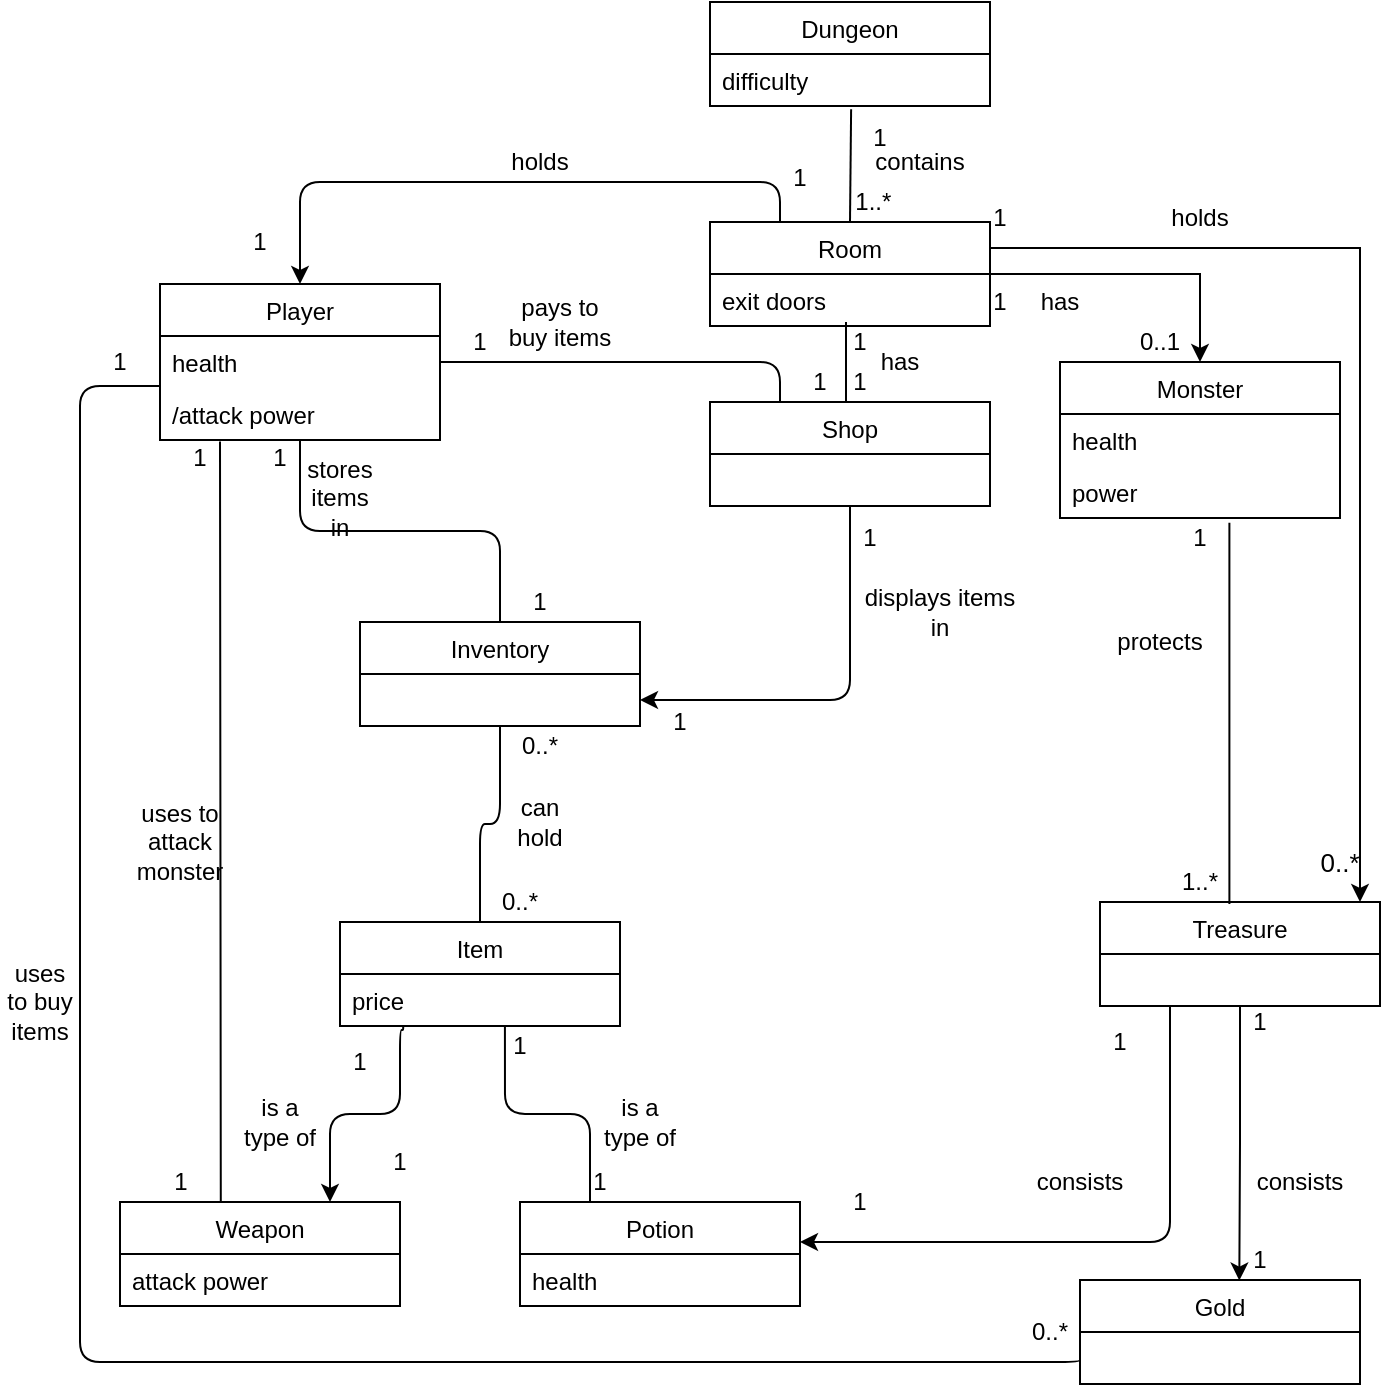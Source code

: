 <mxfile version="14.4.3" type="device"><diagram id="jh66l_IsgjTNY8AxcWGC" name="Page-1"><mxGraphModel dx="1100" dy="784" grid="1" gridSize="10" guides="1" tooltips="1" connect="1" arrows="1" fold="1" page="1" pageScale="1" pageWidth="850" pageHeight="1100" math="0" shadow="0"><root><mxCell id="0"/><mxCell id="1" parent="0"/><mxCell id="UYBUeqFoWSDo8eOxI7jC-110" style="edgeStyle=orthogonalEdgeStyle;rounded=1;orthogonalLoop=1;jettySize=auto;html=1;entryX=0.5;entryY=0;entryDx=0;entryDy=0;endArrow=none;endFill=0;" parent="1" source="UYBUeqFoWSDo8eOxI7jC-1" target="UYBUeqFoWSDo8eOxI7jC-25" edge="1"><mxGeometry relative="1" as="geometry"/></mxCell><mxCell id="UYBUeqFoWSDo8eOxI7jC-1" value="Player" style="swimlane;fontStyle=0;childLayout=stackLayout;horizontal=1;startSize=26;fillColor=none;horizontalStack=0;resizeParent=1;resizeParentMax=0;resizeLast=0;collapsible=1;marginBottom=0;" parent="1" vertex="1"><mxGeometry x="150" y="171" width="140" height="78" as="geometry"/></mxCell><mxCell id="UYBUeqFoWSDo8eOxI7jC-45" value="health" style="text;strokeColor=none;fillColor=none;align=left;verticalAlign=top;spacingLeft=4;spacingRight=4;overflow=hidden;rotatable=0;points=[[0,0.5],[1,0.5]];portConstraint=eastwest;" parent="UYBUeqFoWSDo8eOxI7jC-1" vertex="1"><mxGeometry y="26" width="140" height="26" as="geometry"/></mxCell><mxCell id="UYBUeqFoWSDo8eOxI7jC-47" value="/attack power" style="text;strokeColor=none;fillColor=none;align=left;verticalAlign=top;spacingLeft=4;spacingRight=4;overflow=hidden;rotatable=0;points=[[0,0.5],[1,0.5]];portConstraint=eastwest;" parent="UYBUeqFoWSDo8eOxI7jC-1" vertex="1"><mxGeometry y="52" width="140" height="26" as="geometry"/></mxCell><mxCell id="UYBUeqFoWSDo8eOxI7jC-5" value="Shop" style="swimlane;fontStyle=0;childLayout=stackLayout;horizontal=1;startSize=26;fillColor=none;horizontalStack=0;resizeParent=1;resizeParentMax=0;resizeLast=0;collapsible=1;marginBottom=0;" parent="1" vertex="1"><mxGeometry x="425" y="230" width="140" height="52" as="geometry"/></mxCell><mxCell id="UYBUeqFoWSDo8eOxI7jC-13" value="Dungeon" style="swimlane;fontStyle=0;childLayout=stackLayout;horizontal=1;startSize=26;fillColor=none;horizontalStack=0;resizeParent=1;resizeParentMax=0;resizeLast=0;collapsible=1;marginBottom=0;" parent="1" vertex="1"><mxGeometry x="425" y="30" width="140" height="52" as="geometry"/></mxCell><mxCell id="UYBUeqFoWSDo8eOxI7jC-15" value="difficulty" style="text;strokeColor=none;fillColor=none;align=left;verticalAlign=top;spacingLeft=4;spacingRight=4;overflow=hidden;rotatable=0;points=[[0,0.5],[1,0.5]];portConstraint=eastwest;" parent="UYBUeqFoWSDo8eOxI7jC-13" vertex="1"><mxGeometry y="26" width="140" height="26" as="geometry"/></mxCell><mxCell id="UYBUeqFoWSDo8eOxI7jC-197" style="edgeStyle=orthogonalEdgeStyle;rounded=1;orthogonalLoop=1;jettySize=auto;html=1;exitX=0.75;exitY=0;exitDx=0;exitDy=0;entryX=1.04;entryY=-0.4;entryDx=0;entryDy=0;entryPerimeter=0;startArrow=classic;startFill=1;endArrow=none;endFill=0;" parent="1" source="UYBUeqFoWSDo8eOxI7jC-17" target="UYBUeqFoWSDo8eOxI7jC-198" edge="1"><mxGeometry relative="1" as="geometry"><Array as="points"><mxPoint x="235" y="586"/><mxPoint x="270" y="586"/><mxPoint x="270" y="544"/><mxPoint x="272" y="544"/></Array></mxGeometry></mxCell><mxCell id="UYBUeqFoWSDo8eOxI7jC-17" value="Weapon" style="swimlane;fontStyle=0;childLayout=stackLayout;horizontal=1;startSize=26;fillColor=none;horizontalStack=0;resizeParent=1;resizeParentMax=0;resizeLast=0;collapsible=1;marginBottom=0;" parent="1" vertex="1"><mxGeometry x="130" y="630" width="140" height="52" as="geometry"/></mxCell><mxCell id="UYBUeqFoWSDo8eOxI7jC-18" value="attack power" style="text;strokeColor=none;fillColor=none;align=left;verticalAlign=top;spacingLeft=4;spacingRight=4;overflow=hidden;rotatable=0;points=[[0,0.5],[1,0.5]];portConstraint=eastwest;" parent="UYBUeqFoWSDo8eOxI7jC-17" vertex="1"><mxGeometry y="26" width="140" height="26" as="geometry"/></mxCell><mxCell id="UYBUeqFoWSDo8eOxI7jC-120" style="edgeStyle=orthogonalEdgeStyle;rounded=1;orthogonalLoop=1;jettySize=auto;html=1;exitX=0.25;exitY=0;exitDx=0;exitDy=0;entryX=0.5;entryY=0;entryDx=0;entryDy=0;endArrow=classic;endFill=1;startArrow=none;startFill=0;" parent="1" source="UYBUeqFoWSDo8eOxI7jC-21" target="UYBUeqFoWSDo8eOxI7jC-1" edge="1"><mxGeometry relative="1" as="geometry"/></mxCell><mxCell id="tl_ONcszkSRnnejB5EBP-5" style="edgeStyle=orthogonalEdgeStyle;rounded=0;orthogonalLoop=1;jettySize=auto;html=1;entryX=1;entryY=1;entryDx=0;entryDy=0;startArrow=none;startFill=0;endArrow=classic;endFill=1;" parent="1" source="UYBUeqFoWSDo8eOxI7jC-21" target="UYBUeqFoWSDo8eOxI7jC-150" edge="1"><mxGeometry relative="1" as="geometry"><Array as="points"><mxPoint x="670" y="166"/></Array></mxGeometry></mxCell><mxCell id="UYBUeqFoWSDo8eOxI7jC-21" value="Room" style="swimlane;fontStyle=0;childLayout=stackLayout;horizontal=1;startSize=26;fillColor=none;horizontalStack=0;resizeParent=1;resizeParentMax=0;resizeLast=0;collapsible=1;marginBottom=0;" parent="1" vertex="1"><mxGeometry x="425" y="140" width="140" height="52" as="geometry"/></mxCell><mxCell id="UYBUeqFoWSDo8eOxI7jC-22" value="exit doors" style="text;strokeColor=none;fillColor=none;align=left;verticalAlign=top;spacingLeft=4;spacingRight=4;overflow=hidden;rotatable=0;points=[[0,0.5],[1,0.5]];portConstraint=eastwest;" parent="UYBUeqFoWSDo8eOxI7jC-21" vertex="1"><mxGeometry y="26" width="140" height="26" as="geometry"/></mxCell><mxCell id="3tDkp23mzfyl1sX2dvml-1" style="edgeStyle=orthogonalEdgeStyle;rounded=1;orthogonalLoop=1;jettySize=auto;html=1;exitX=0.5;exitY=1;exitDx=0;exitDy=0;entryX=0.5;entryY=0;entryDx=0;entryDy=0;endArrow=none;endFill=0;" parent="1" source="UYBUeqFoWSDo8eOxI7jC-25" target="UYBUeqFoWSDo8eOxI7jC-29" edge="1"><mxGeometry relative="1" as="geometry"/></mxCell><mxCell id="UYBUeqFoWSDo8eOxI7jC-25" value="Inventory" style="swimlane;fontStyle=0;childLayout=stackLayout;horizontal=1;startSize=26;fillColor=none;horizontalStack=0;resizeParent=1;resizeParentMax=0;resizeLast=0;collapsible=1;marginBottom=0;" parent="1" vertex="1"><mxGeometry x="250" y="340" width="140" height="52" as="geometry"/></mxCell><mxCell id="UYBUeqFoWSDo8eOxI7jC-29" value="Item" style="swimlane;fontStyle=0;childLayout=stackLayout;horizontal=1;startSize=26;fillColor=none;horizontalStack=0;resizeParent=1;resizeParentMax=0;resizeLast=0;collapsible=1;marginBottom=0;" parent="1" vertex="1"><mxGeometry x="240" y="490" width="140" height="52" as="geometry"/></mxCell><mxCell id="UYBUeqFoWSDo8eOxI7jC-195" value="price" style="text;strokeColor=none;fillColor=none;align=left;verticalAlign=top;spacingLeft=4;spacingRight=4;overflow=hidden;rotatable=0;points=[[0,0.5],[1,0.5]];portConstraint=eastwest;" parent="UYBUeqFoWSDo8eOxI7jC-29" vertex="1"><mxGeometry y="26" width="140" height="26" as="geometry"/></mxCell><mxCell id="UYBUeqFoWSDo8eOxI7jC-48" value="Monster" style="swimlane;fontStyle=0;childLayout=stackLayout;horizontal=1;startSize=26;fillColor=none;horizontalStack=0;resizeParent=1;resizeParentMax=0;resizeLast=0;collapsible=1;marginBottom=0;" parent="1" vertex="1"><mxGeometry x="600" y="210" width="140" height="78" as="geometry"/></mxCell><mxCell id="UYBUeqFoWSDo8eOxI7jC-49" value="health" style="text;strokeColor=none;fillColor=none;align=left;verticalAlign=top;spacingLeft=4;spacingRight=4;overflow=hidden;rotatable=0;points=[[0,0.5],[1,0.5]];portConstraint=eastwest;" parent="UYBUeqFoWSDo8eOxI7jC-48" vertex="1"><mxGeometry y="26" width="140" height="26" as="geometry"/></mxCell><mxCell id="UYBUeqFoWSDo8eOxI7jC-123" value="power" style="text;strokeColor=none;fillColor=none;align=left;verticalAlign=top;spacingLeft=4;spacingRight=4;overflow=hidden;rotatable=0;points=[[0,0.5],[1,0.5]];portConstraint=eastwest;" parent="UYBUeqFoWSDo8eOxI7jC-48" vertex="1"><mxGeometry y="52" width="140" height="26" as="geometry"/></mxCell><mxCell id="UYBUeqFoWSDo8eOxI7jC-52" value="" style="endArrow=none;html=1;exitX=0.5;exitY=0;exitDx=0;exitDy=0;entryX=0.504;entryY=1.062;entryDx=0;entryDy=0;entryPerimeter=0;" parent="1" source="UYBUeqFoWSDo8eOxI7jC-21" target="UYBUeqFoWSDo8eOxI7jC-15" edge="1"><mxGeometry width="50" height="50" relative="1" as="geometry"><mxPoint x="400" y="230" as="sourcePoint"/><mxPoint x="495.14" y="108" as="targetPoint"/></mxGeometry></mxCell><mxCell id="UYBUeqFoWSDo8eOxI7jC-54" value="" style="endArrow=none;html=1;" parent="1" edge="1"><mxGeometry width="50" height="50" relative="1" as="geometry"><mxPoint x="493" y="230" as="sourcePoint"/><mxPoint x="493" y="190" as="targetPoint"/></mxGeometry></mxCell><mxCell id="UYBUeqFoWSDo8eOxI7jC-196" style="edgeStyle=orthogonalEdgeStyle;rounded=1;orthogonalLoop=1;jettySize=auto;html=1;exitX=0.25;exitY=0;exitDx=0;exitDy=0;entryX=0.589;entryY=1.015;entryDx=0;entryDy=0;entryPerimeter=0;startArrow=none;startFill=0;endArrow=none;endFill=0;" parent="1" source="UYBUeqFoWSDo8eOxI7jC-58" target="UYBUeqFoWSDo8eOxI7jC-195" edge="1"><mxGeometry relative="1" as="geometry"/></mxCell><mxCell id="UYBUeqFoWSDo8eOxI7jC-58" value="Potion" style="swimlane;fontStyle=0;childLayout=stackLayout;horizontal=1;startSize=26;fillColor=none;horizontalStack=0;resizeParent=1;resizeParentMax=0;resizeLast=0;collapsible=1;marginBottom=0;" parent="1" vertex="1"><mxGeometry x="330" y="630" width="140" height="52" as="geometry"/></mxCell><mxCell id="UYBUeqFoWSDo8eOxI7jC-59" value="health" style="text;strokeColor=none;fillColor=none;align=left;verticalAlign=top;spacingLeft=4;spacingRight=4;overflow=hidden;rotatable=0;points=[[0,0.5],[1,0.5]];portConstraint=eastwest;" parent="UYBUeqFoWSDo8eOxI7jC-58" vertex="1"><mxGeometry y="26" width="140" height="26" as="geometry"/></mxCell><mxCell id="UYBUeqFoWSDo8eOxI7jC-70" value="" style="endArrow=none;html=1;exitX=1;exitY=0.5;exitDx=0;exitDy=0;entryX=0.5;entryY=1;entryDx=0;entryDy=0;endFill=0;startArrow=classic;startFill=1;" parent="1" target="UYBUeqFoWSDo8eOxI7jC-5" edge="1"><mxGeometry width="50" height="50" relative="1" as="geometry"><mxPoint x="390" y="379" as="sourcePoint"/><mxPoint x="490" y="290" as="targetPoint"/><Array as="points"><mxPoint x="495" y="379"/></Array></mxGeometry></mxCell><mxCell id="UYBUeqFoWSDo8eOxI7jC-72" value="holds" style="text;html=1;strokeColor=none;fillColor=none;align=center;verticalAlign=middle;whiteSpace=wrap;rounded=0;" parent="1" vertex="1"><mxGeometry x="320" y="100" width="40" height="20" as="geometry"/></mxCell><mxCell id="UYBUeqFoWSDo8eOxI7jC-73" value="has" style="text;html=1;strokeColor=none;fillColor=none;align=center;verticalAlign=middle;whiteSpace=wrap;rounded=0;" parent="1" vertex="1"><mxGeometry x="500" y="200" width="40" height="20" as="geometry"/></mxCell><mxCell id="UYBUeqFoWSDo8eOxI7jC-74" value="has" style="text;html=1;strokeColor=none;fillColor=none;align=center;verticalAlign=middle;whiteSpace=wrap;rounded=0;" parent="1" vertex="1"><mxGeometry x="580" y="170" width="40" height="20" as="geometry"/></mxCell><mxCell id="UYBUeqFoWSDo8eOxI7jC-104" style="edgeStyle=orthogonalEdgeStyle;rounded=1;orthogonalLoop=1;jettySize=auto;html=1;exitX=0.25;exitY=1;exitDx=0;exitDy=0;endArrow=classic;endFill=1;" parent="1" source="UYBUeqFoWSDo8eOxI7jC-75" edge="1"><mxGeometry relative="1" as="geometry"><mxPoint x="470" y="650" as="targetPoint"/><Array as="points"><mxPoint x="655" y="650"/><mxPoint x="470" y="650"/></Array></mxGeometry></mxCell><mxCell id="tl_ONcszkSRnnejB5EBP-6" style="edgeStyle=orthogonalEdgeStyle;rounded=0;orthogonalLoop=1;jettySize=auto;html=1;entryX=0.569;entryY=0.005;entryDx=0;entryDy=0;entryPerimeter=0;startArrow=none;startFill=0;endArrow=classic;endFill=1;" parent="1" source="UYBUeqFoWSDo8eOxI7jC-75" target="UYBUeqFoWSDo8eOxI7jC-82" edge="1"><mxGeometry relative="1" as="geometry"/></mxCell><mxCell id="UYBUeqFoWSDo8eOxI7jC-75" value="Treasure" style="swimlane;fontStyle=0;childLayout=stackLayout;horizontal=1;startSize=26;fillColor=none;horizontalStack=0;resizeParent=1;resizeParentMax=0;resizeLast=0;collapsible=1;marginBottom=0;" parent="1" vertex="1"><mxGeometry x="620" y="480" width="140" height="52" as="geometry"/></mxCell><mxCell id="UYBUeqFoWSDo8eOxI7jC-105" style="edgeStyle=orthogonalEdgeStyle;rounded=1;orthogonalLoop=1;jettySize=auto;html=1;exitX=0;exitY=0.75;exitDx=0;exitDy=0;endArrow=none;endFill=0;startArrow=none;startFill=0;" parent="1" source="UYBUeqFoWSDo8eOxI7jC-82" edge="1"><mxGeometry relative="1" as="geometry"><mxPoint x="150" y="222" as="targetPoint"/><Array as="points"><mxPoint x="610" y="710"/><mxPoint x="110" y="710"/><mxPoint x="110" y="222"/></Array></mxGeometry></mxCell><mxCell id="UYBUeqFoWSDo8eOxI7jC-82" value="Gold" style="swimlane;fontStyle=0;childLayout=stackLayout;horizontal=1;startSize=26;fillColor=none;horizontalStack=0;resizeParent=1;resizeParentMax=0;resizeLast=0;collapsible=1;marginBottom=0;" parent="1" vertex="1"><mxGeometry x="610" y="669" width="140" height="52" as="geometry"/></mxCell><mxCell id="UYBUeqFoWSDo8eOxI7jC-115" style="edgeStyle=orthogonalEdgeStyle;rounded=1;orthogonalLoop=1;jettySize=auto;html=1;exitX=1;exitY=0.5;exitDx=0;exitDy=0;entryX=0.25;entryY=0;entryDx=0;entryDy=0;endArrow=none;endFill=0;" parent="1" source="UYBUeqFoWSDo8eOxI7jC-45" target="UYBUeqFoWSDo8eOxI7jC-5" edge="1"><mxGeometry relative="1" as="geometry"/></mxCell><mxCell id="UYBUeqFoWSDo8eOxI7jC-118" value="holds" style="text;html=1;strokeColor=none;fillColor=none;align=center;verticalAlign=middle;whiteSpace=wrap;rounded=0;" parent="1" vertex="1"><mxGeometry x="650" y="128" width="40" height="20" as="geometry"/></mxCell><mxCell id="UYBUeqFoWSDo8eOxI7jC-121" value="contains" style="text;html=1;strokeColor=none;fillColor=none;align=center;verticalAlign=middle;whiteSpace=wrap;rounded=0;" parent="1" vertex="1"><mxGeometry x="510" y="100" width="40" height="20" as="geometry"/></mxCell><mxCell id="UYBUeqFoWSDo8eOxI7jC-122" value="pays to buy items" style="text;html=1;strokeColor=none;fillColor=none;align=center;verticalAlign=middle;whiteSpace=wrap;rounded=0;" parent="1" vertex="1"><mxGeometry x="320" y="180" width="60" height="20" as="geometry"/></mxCell><mxCell id="UYBUeqFoWSDo8eOxI7jC-133" value="displays items in" style="text;html=1;strokeColor=none;fillColor=none;align=center;verticalAlign=middle;whiteSpace=wrap;rounded=0;" parent="1" vertex="1"><mxGeometry x="500" y="320" width="80" height="30" as="geometry"/></mxCell><mxCell id="UYBUeqFoWSDo8eOxI7jC-134" value="stores items in" style="text;html=1;strokeColor=none;fillColor=none;align=center;verticalAlign=middle;whiteSpace=wrap;rounded=0;" parent="1" vertex="1"><mxGeometry x="220" y="268" width="40" height="20" as="geometry"/></mxCell><mxCell id="UYBUeqFoWSDo8eOxI7jC-135" value="uses to buy items" style="text;html=1;strokeColor=none;fillColor=none;align=center;verticalAlign=middle;whiteSpace=wrap;rounded=0;" parent="1" vertex="1"><mxGeometry x="70" y="520" width="40" height="20" as="geometry"/></mxCell><mxCell id="UYBUeqFoWSDo8eOxI7jC-136" value="&lt;font style=&quot;font-size: 12px&quot;&gt;0..*&lt;/font&gt;" style="text;html=1;strokeColor=none;fillColor=none;align=center;verticalAlign=middle;whiteSpace=wrap;rounded=0;" parent="1" vertex="1"><mxGeometry x="575" y="685" width="40" height="20" as="geometry"/></mxCell><mxCell id="UYBUeqFoWSDo8eOxI7jC-137" value="1" style="text;html=1;strokeColor=none;fillColor=none;align=center;verticalAlign=middle;whiteSpace=wrap;rounded=0;" parent="1" vertex="1"><mxGeometry x="450" y="108" width="40" height="20" as="geometry"/></mxCell><mxCell id="UYBUeqFoWSDo8eOxI7jC-139" value="1" style="text;html=1;strokeColor=none;fillColor=none;align=center;verticalAlign=middle;whiteSpace=wrap;rounded=0;" parent="1" vertex="1"><mxGeometry x="110" y="200" width="40" height="20" as="geometry"/></mxCell><mxCell id="UYBUeqFoWSDo8eOxI7jC-140" value="1" style="text;html=1;strokeColor=none;fillColor=none;align=center;verticalAlign=middle;whiteSpace=wrap;rounded=0;" parent="1" vertex="1"><mxGeometry x="490" y="88" width="40" height="20" as="geometry"/></mxCell><mxCell id="UYBUeqFoWSDo8eOxI7jC-141" value="&amp;nbsp; &amp;nbsp; 1..*" style="text;html=1;strokeColor=none;fillColor=none;align=center;verticalAlign=middle;whiteSpace=wrap;rounded=0;" parent="1" vertex="1"><mxGeometry x="480" y="120" width="40" height="20" as="geometry"/></mxCell><mxCell id="UYBUeqFoWSDo8eOxI7jC-143" value="1" style="text;html=1;strokeColor=none;fillColor=none;align=center;verticalAlign=middle;whiteSpace=wrap;rounded=0;" parent="1" vertex="1"><mxGeometry x="180" y="140" width="40" height="20" as="geometry"/></mxCell><mxCell id="UYBUeqFoWSDo8eOxI7jC-144" value="1" style="text;html=1;strokeColor=none;fillColor=none;align=center;verticalAlign=middle;whiteSpace=wrap;rounded=0;" parent="1" vertex="1"><mxGeometry x="290" y="190" width="40" height="20" as="geometry"/></mxCell><mxCell id="UYBUeqFoWSDo8eOxI7jC-145" value="1" style="text;html=1;strokeColor=none;fillColor=none;align=center;verticalAlign=middle;whiteSpace=wrap;rounded=0;" parent="1" vertex="1"><mxGeometry x="460" y="210" width="40" height="20" as="geometry"/></mxCell><mxCell id="UYBUeqFoWSDo8eOxI7jC-146" value="1" style="text;html=1;strokeColor=none;fillColor=none;align=center;verticalAlign=middle;whiteSpace=wrap;rounded=0;" parent="1" vertex="1"><mxGeometry x="480" y="190" width="40" height="20" as="geometry"/></mxCell><mxCell id="UYBUeqFoWSDo8eOxI7jC-147" value="1" style="text;html=1;strokeColor=none;fillColor=none;align=center;verticalAlign=middle;whiteSpace=wrap;rounded=0;" parent="1" vertex="1"><mxGeometry x="480" y="210" width="40" height="20" as="geometry"/></mxCell><mxCell id="UYBUeqFoWSDo8eOxI7jC-148" value="1" style="text;html=1;strokeColor=none;fillColor=none;align=center;verticalAlign=middle;whiteSpace=wrap;rounded=0;" parent="1" vertex="1"><mxGeometry x="550" y="128" width="40" height="20" as="geometry"/></mxCell><mxCell id="UYBUeqFoWSDo8eOxI7jC-149" value="1" style="text;html=1;strokeColor=none;fillColor=none;align=center;verticalAlign=middle;whiteSpace=wrap;rounded=0;" parent="1" vertex="1"><mxGeometry x="550" y="170" width="40" height="20" as="geometry"/></mxCell><mxCell id="UYBUeqFoWSDo8eOxI7jC-150" value="0..1" style="text;html=1;strokeColor=none;fillColor=none;align=center;verticalAlign=middle;whiteSpace=wrap;rounded=0;" parent="1" vertex="1"><mxGeometry x="630" y="190" width="40" height="20" as="geometry"/></mxCell><mxCell id="UYBUeqFoWSDo8eOxI7jC-151" value="1" style="text;html=1;strokeColor=none;fillColor=none;align=center;verticalAlign=middle;whiteSpace=wrap;rounded=0;" parent="1" vertex="1"><mxGeometry x="350" y="610" width="40" height="20" as="geometry"/></mxCell><mxCell id="UYBUeqFoWSDo8eOxI7jC-153" value="&lt;font style=&quot;font-size: 13px&quot;&gt;0..*&lt;/font&gt;" style="text;html=1;strokeColor=none;fillColor=none;align=center;verticalAlign=middle;whiteSpace=wrap;rounded=0;" parent="1" vertex="1"><mxGeometry x="720" y="450" width="40" height="20" as="geometry"/></mxCell><mxCell id="UYBUeqFoWSDo8eOxI7jC-154" value="1" style="text;html=1;strokeColor=none;fillColor=none;align=center;verticalAlign=middle;whiteSpace=wrap;rounded=0;" parent="1" vertex="1"><mxGeometry x="680" y="649" width="40" height="20" as="geometry"/></mxCell><mxCell id="UYBUeqFoWSDo8eOxI7jC-155" style="edgeStyle=orthogonalEdgeStyle;rounded=1;orthogonalLoop=1;jettySize=auto;html=1;exitX=0.605;exitY=1.092;exitDx=0;exitDy=0;startArrow=none;startFill=0;endArrow=none;endFill=0;exitPerimeter=0;" parent="1" source="UYBUeqFoWSDo8eOxI7jC-123" edge="1"><mxGeometry relative="1" as="geometry"><mxPoint x="685" y="481" as="targetPoint"/><Array as="points"><mxPoint x="685" y="481"/></Array></mxGeometry></mxCell><mxCell id="UYBUeqFoWSDo8eOxI7jC-156" value="1" style="text;html=1;strokeColor=none;fillColor=none;align=center;verticalAlign=middle;whiteSpace=wrap;rounded=0;" parent="1" vertex="1"><mxGeometry x="650" y="288" width="40" height="20" as="geometry"/></mxCell><mxCell id="UYBUeqFoWSDo8eOxI7jC-157" value="1..*" style="text;html=1;strokeColor=none;fillColor=none;align=center;verticalAlign=middle;whiteSpace=wrap;rounded=0;" parent="1" vertex="1"><mxGeometry x="650" y="460" width="40" height="20" as="geometry"/></mxCell><mxCell id="UYBUeqFoWSDo8eOxI7jC-158" value="protects" style="text;html=1;strokeColor=none;fillColor=none;align=center;verticalAlign=middle;whiteSpace=wrap;rounded=0;" parent="1" vertex="1"><mxGeometry x="630" y="340" width="40" height="20" as="geometry"/></mxCell><mxCell id="UYBUeqFoWSDo8eOxI7jC-161" value="0..*" style="text;html=1;strokeColor=none;fillColor=none;align=center;verticalAlign=middle;whiteSpace=wrap;rounded=0;" parent="1" vertex="1"><mxGeometry x="320" y="392" width="40" height="20" as="geometry"/></mxCell><mxCell id="UYBUeqFoWSDo8eOxI7jC-162" value="0..*" style="text;html=1;strokeColor=none;fillColor=none;align=center;verticalAlign=middle;whiteSpace=wrap;rounded=0;" parent="1" vertex="1"><mxGeometry x="310" y="470" width="40" height="20" as="geometry"/></mxCell><mxCell id="UYBUeqFoWSDo8eOxI7jC-167" value="1" style="text;html=1;strokeColor=none;fillColor=none;align=center;verticalAlign=middle;whiteSpace=wrap;rounded=0;" parent="1" vertex="1"><mxGeometry x="190" y="248" width="40" height="20" as="geometry"/></mxCell><mxCell id="UYBUeqFoWSDo8eOxI7jC-168" value="1" style="text;html=1;strokeColor=none;fillColor=none;align=center;verticalAlign=middle;whiteSpace=wrap;rounded=0;" parent="1" vertex="1"><mxGeometry x="320" y="320" width="40" height="20" as="geometry"/></mxCell><mxCell id="UYBUeqFoWSDo8eOxI7jC-170" value="1" style="text;html=1;strokeColor=none;fillColor=none;align=center;verticalAlign=middle;whiteSpace=wrap;rounded=0;" parent="1" vertex="1"><mxGeometry x="610" y="540" width="40" height="20" as="geometry"/></mxCell><mxCell id="UYBUeqFoWSDo8eOxI7jC-171" value="1" style="text;html=1;strokeColor=none;fillColor=none;align=center;verticalAlign=middle;whiteSpace=wrap;rounded=0;" parent="1" vertex="1"><mxGeometry x="480" y="620" width="40" height="20" as="geometry"/></mxCell><mxCell id="UYBUeqFoWSDo8eOxI7jC-172" value="1" style="text;html=1;strokeColor=none;fillColor=none;align=center;verticalAlign=middle;whiteSpace=wrap;rounded=0;" parent="1" vertex="1"><mxGeometry x="680" y="530" width="40" height="20" as="geometry"/></mxCell><mxCell id="UYBUeqFoWSDo8eOxI7jC-177" value="consists" style="text;html=1;strokeColor=none;fillColor=none;align=center;verticalAlign=middle;whiteSpace=wrap;rounded=0;" parent="1" vertex="1"><mxGeometry x="590" y="610" width="40" height="20" as="geometry"/></mxCell><mxCell id="UYBUeqFoWSDo8eOxI7jC-178" value="consists" style="text;html=1;strokeColor=none;fillColor=none;align=center;verticalAlign=middle;whiteSpace=wrap;rounded=0;" parent="1" vertex="1"><mxGeometry x="700" y="610" width="40" height="20" as="geometry"/></mxCell><mxCell id="UYBUeqFoWSDo8eOxI7jC-179" style="edgeStyle=orthogonalEdgeStyle;rounded=1;orthogonalLoop=1;jettySize=auto;html=1;startArrow=none;startFill=0;endArrow=none;endFill=0;entryX=0.36;entryY=0.009;entryDx=0;entryDy=0;entryPerimeter=0;" parent="1" target="UYBUeqFoWSDo8eOxI7jC-17" edge="1"><mxGeometry relative="1" as="geometry"><mxPoint x="180" y="640" as="targetPoint"/><Array as="points"><mxPoint x="180" y="246"/></Array><mxPoint x="180" y="260" as="sourcePoint"/></mxGeometry></mxCell><mxCell id="UYBUeqFoWSDo8eOxI7jC-180" value="1" style="text;html=1;strokeColor=none;fillColor=none;align=center;verticalAlign=middle;whiteSpace=wrap;rounded=0;" parent="1" vertex="1"><mxGeometry x="150" y="248" width="40" height="20" as="geometry"/></mxCell><mxCell id="UYBUeqFoWSDo8eOxI7jC-187" value="1" style="text;html=1;strokeColor=none;fillColor=none;align=center;verticalAlign=middle;whiteSpace=wrap;rounded=0;" parent="1" vertex="1"><mxGeometry x="485" y="288" width="40" height="20" as="geometry"/></mxCell><mxCell id="UYBUeqFoWSDo8eOxI7jC-188" value="1" style="text;html=1;strokeColor=none;fillColor=none;align=center;verticalAlign=middle;whiteSpace=wrap;rounded=0;" parent="1" vertex="1"><mxGeometry x="390" y="380" width="40" height="20" as="geometry"/></mxCell><mxCell id="UYBUeqFoWSDo8eOxI7jC-198" value="1" style="text;html=1;strokeColor=none;fillColor=none;align=center;verticalAlign=middle;whiteSpace=wrap;rounded=0;" parent="1" vertex="1"><mxGeometry x="230" y="550" width="40" height="20" as="geometry"/></mxCell><mxCell id="UYBUeqFoWSDo8eOxI7jC-199" value="1" style="text;html=1;strokeColor=none;fillColor=none;align=center;verticalAlign=middle;whiteSpace=wrap;rounded=0;" parent="1" vertex="1"><mxGeometry x="250" y="600" width="40" height="20" as="geometry"/></mxCell><mxCell id="UYBUeqFoWSDo8eOxI7jC-204" value="1" style="text;html=1;strokeColor=none;fillColor=none;align=center;verticalAlign=middle;whiteSpace=wrap;rounded=0;" parent="1" vertex="1"><mxGeometry x="310" y="542" width="40" height="20" as="geometry"/></mxCell><mxCell id="UYBUeqFoWSDo8eOxI7jC-209" value="uses to attack monster" style="text;html=1;strokeColor=none;fillColor=none;align=center;verticalAlign=middle;whiteSpace=wrap;rounded=0;" parent="1" vertex="1"><mxGeometry x="140" y="440" width="40" height="20" as="geometry"/></mxCell><mxCell id="UYBUeqFoWSDo8eOxI7jC-210" value="is a type of" style="text;html=1;strokeColor=none;fillColor=none;align=center;verticalAlign=middle;whiteSpace=wrap;rounded=0;" parent="1" vertex="1"><mxGeometry x="370" y="580" width="40" height="20" as="geometry"/></mxCell><mxCell id="UYBUeqFoWSDo8eOxI7jC-212" value="can hold" style="text;html=1;strokeColor=none;fillColor=none;align=center;verticalAlign=middle;whiteSpace=wrap;rounded=0;" parent="1" vertex="1"><mxGeometry x="320" y="430" width="40" height="20" as="geometry"/></mxCell><mxCell id="tl_ONcszkSRnnejB5EBP-2" style="edgeStyle=orthogonalEdgeStyle;rounded=0;orthogonalLoop=1;jettySize=auto;html=1;exitX=0.5;exitY=1;exitDx=0;exitDy=0;dashed=1;startArrow=none;startFill=0;endArrow=classic;endFill=1;" parent="1" edge="1"><mxGeometry relative="1" as="geometry"><mxPoint x="390" y="526" as="sourcePoint"/><mxPoint x="390" y="526" as="targetPoint"/></mxGeometry></mxCell><mxCell id="tl_ONcszkSRnnejB5EBP-4" style="edgeStyle=orthogonalEdgeStyle;rounded=0;orthogonalLoop=1;jettySize=auto;html=1;startArrow=none;startFill=0;endArrow=classic;endFill=1;exitX=1;exitY=0.25;exitDx=0;exitDy=0;" parent="1" source="UYBUeqFoWSDo8eOxI7jC-21" edge="1"><mxGeometry relative="1" as="geometry"><mxPoint x="750" y="480" as="targetPoint"/><Array as="points"><mxPoint x="750" y="153"/><mxPoint x="750" y="480"/></Array></mxGeometry></mxCell><mxCell id="tl_ONcszkSRnnejB5EBP-11" value="1" style="text;html=1;align=center;verticalAlign=middle;resizable=0;points=[];autosize=1;" parent="1" vertex="1"><mxGeometry x="150" y="610" width="20" height="20" as="geometry"/></mxCell><mxCell id="3tDkp23mzfyl1sX2dvml-3" value="is a type of" style="text;html=1;strokeColor=none;fillColor=none;align=center;verticalAlign=middle;whiteSpace=wrap;rounded=0;" parent="1" vertex="1"><mxGeometry x="190" y="580" width="40" height="20" as="geometry"/></mxCell></root></mxGraphModel></diagram></mxfile>